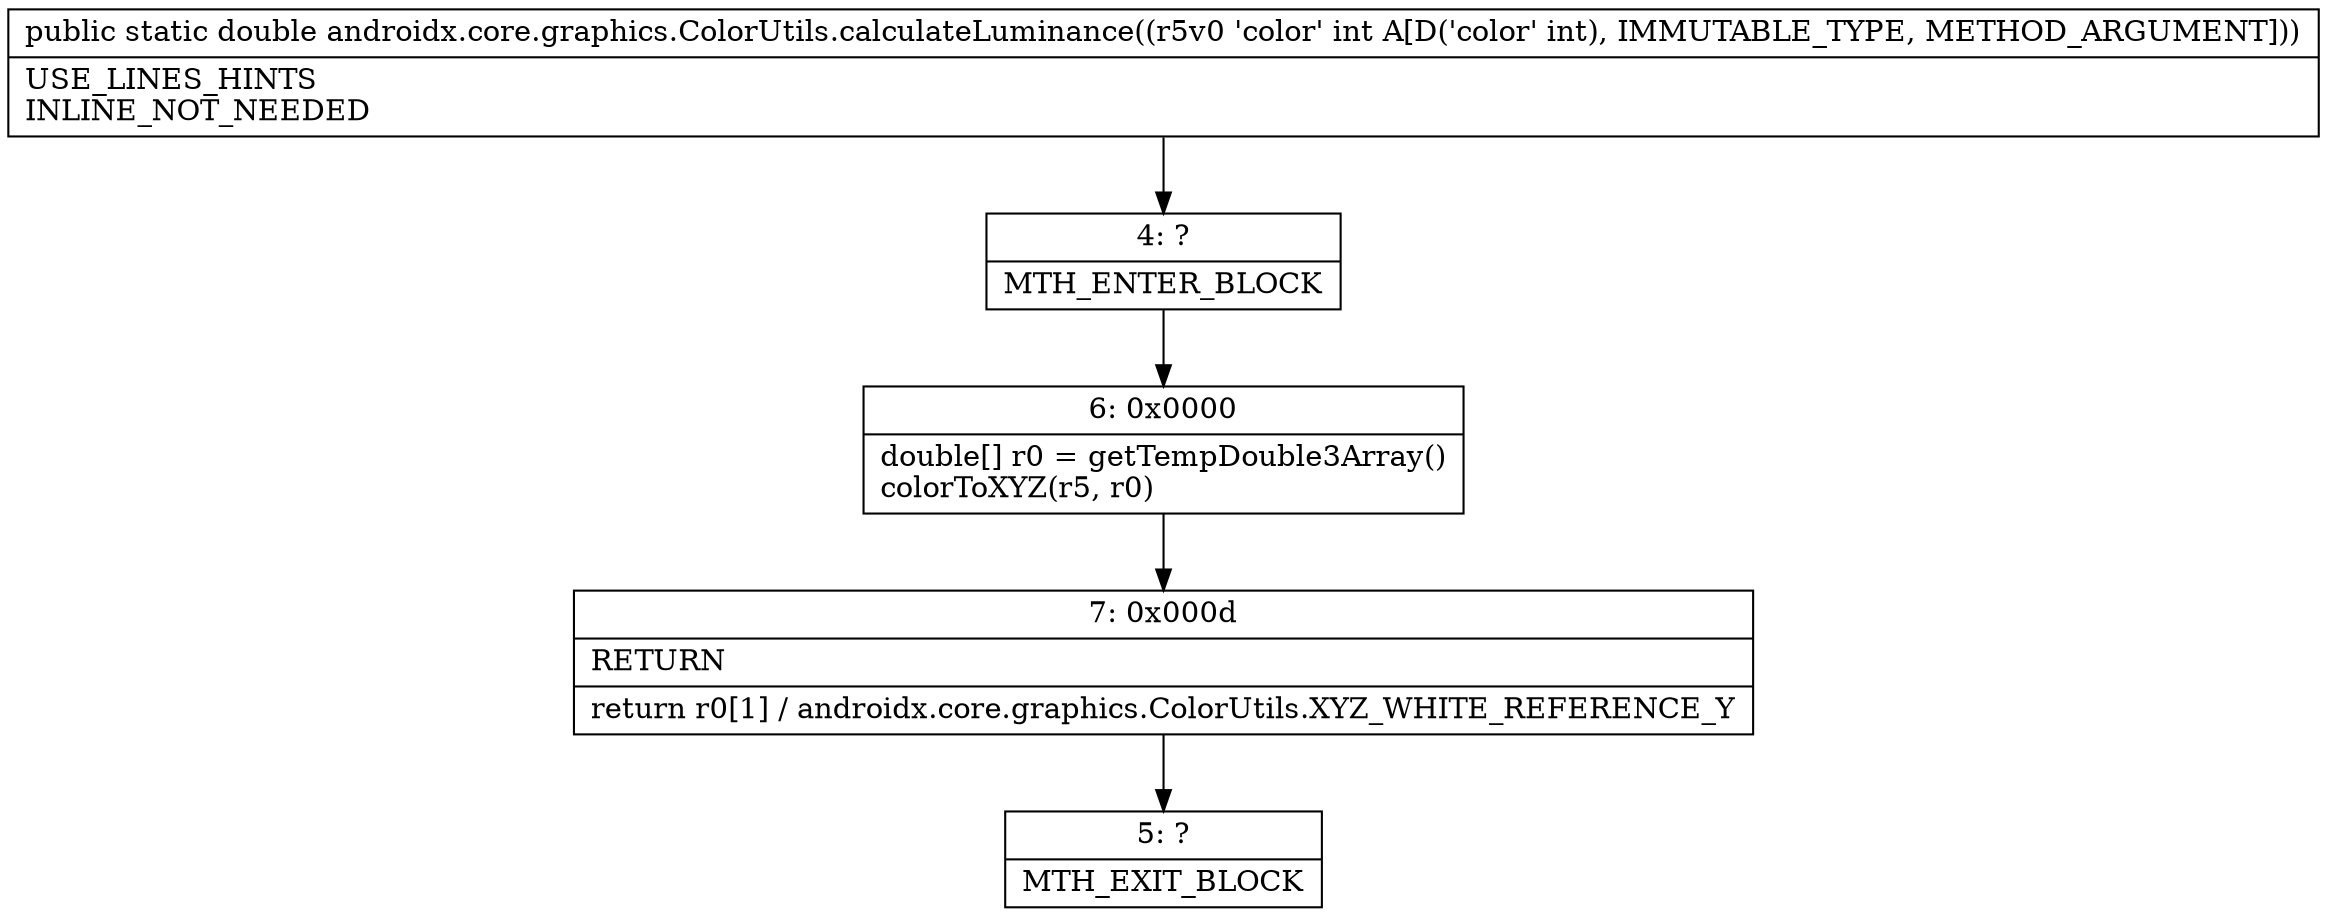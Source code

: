 digraph "CFG forandroidx.core.graphics.ColorUtils.calculateLuminance(I)D" {
Node_4 [shape=record,label="{4\:\ ?|MTH_ENTER_BLOCK\l}"];
Node_6 [shape=record,label="{6\:\ 0x0000|double[] r0 = getTempDouble3Array()\lcolorToXYZ(r5, r0)\l}"];
Node_7 [shape=record,label="{7\:\ 0x000d|RETURN\l|return r0[1] \/ androidx.core.graphics.ColorUtils.XYZ_WHITE_REFERENCE_Y\l}"];
Node_5 [shape=record,label="{5\:\ ?|MTH_EXIT_BLOCK\l}"];
MethodNode[shape=record,label="{public static double androidx.core.graphics.ColorUtils.calculateLuminance((r5v0 'color' int A[D('color' int), IMMUTABLE_TYPE, METHOD_ARGUMENT]))  | USE_LINES_HINTS\lINLINE_NOT_NEEDED\l}"];
MethodNode -> Node_4;Node_4 -> Node_6;
Node_6 -> Node_7;
Node_7 -> Node_5;
}

